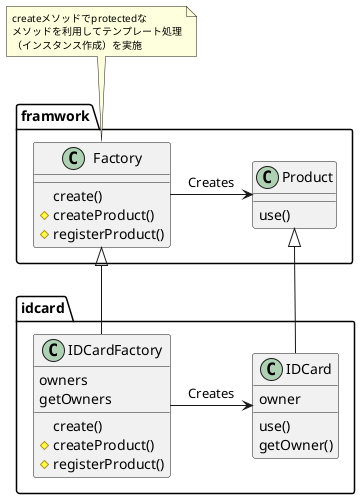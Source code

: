 @startuml

package framwork {
    class Factory {
        create()
        #createProduct()
        #registerProduct()
    }

    class Product {
        use()
    }
}

package idcard {
    class IDCardFactory {
        owners
        create()
        #createProduct()
        #registerProduct()
        getOwners
    }

    class IDCard {
        owner
        use()
        getOwner()
    }
}

Factory <|-do- IDCardFactory
Product <|-do- IDCard
Factory -ri-> Product : Creates
IDCardFactory -ri-> IDCard : Creates

note top of Factory
    <size:10>createメソッドでprotectedな
    <size:10>メソッドを利用してテンプレート処理
    <size:10>（インスタンス作成）を実施
end note

@enduml